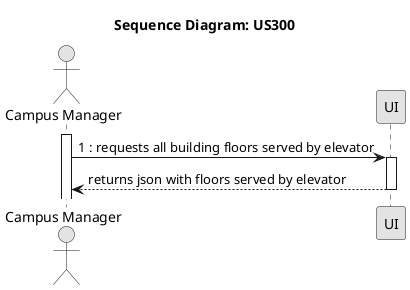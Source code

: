 @startuml
skinparam Monochrome true
skinparam PackageStyle rectangle
skinparam Shadowing false

title Sequence Diagram: US300

actor "Campus Manager" as User
participant "UI" as UI

activate User

User -> UI : 1 : requests all building floors served by elevator
activate UI

UI --> User : returns json with floors served by elevator
deactivate UI

@enduml